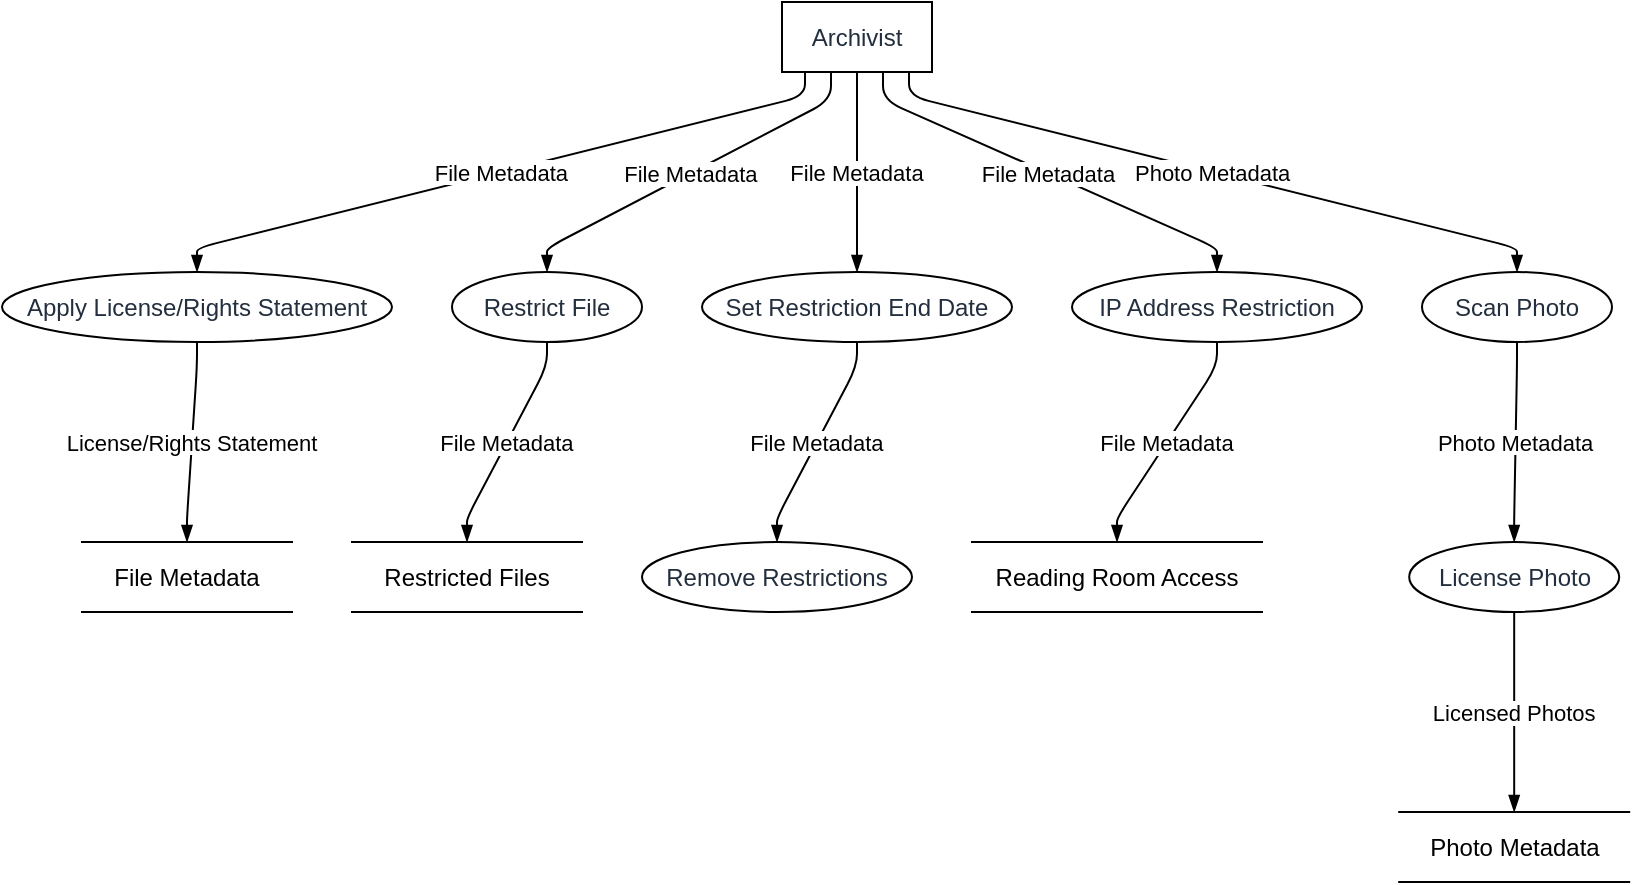 <mxfile version="23.0.2" type="device">
  <diagram name="Page-1" id="g1F8eEEPTAYhTP4J4wMl">
    <mxGraphModel dx="794" dy="511" grid="1" gridSize="10" guides="1" tooltips="1" connect="1" arrows="1" fold="1" page="1" pageScale="1" pageWidth="827" pageHeight="1169" math="0" shadow="0">
      <root>
        <mxCell id="0" />
        <mxCell id="1" parent="0" />
        <UserObject label="Archivist" type="externalEntity" source="" flow="" placeholders="1" id="fQI_x9p7eYYNsyLz7rw0-1">
          <mxCell style="shape=rectangle;whiteSpace=wrap;html=1;fillColor=#ffffff;strokeColor=#000000;align=center;verticalAlign=middle;fontColor=#232F3E;" vertex="1" parent="1">
            <mxGeometry x="390" width="75" height="35" as="geometry" />
          </mxCell>
        </UserObject>
        <UserObject label="Apply License/Rights Statement" type="process" source="1" flow="File Metadata" placeholders="1" id="fQI_x9p7eYYNsyLz7rw0-2">
          <mxCell style="shape=ellipse;perimeter=ellipsePerimeter;whiteSpace=wrap;html=1;fillColor=#ffffff;strokeColor=#000000;align=center;verticalAlign=middle;fontColor=#232F3E;" vertex="1" parent="1">
            <mxGeometry y="135" width="195" height="35" as="geometry" />
          </mxCell>
        </UserObject>
        <UserObject label="File Metadata" type="dataStore" source="2" flow="License/Rights Statement" placeholders="1" id="fQI_x9p7eYYNsyLz7rw0-3">
          <mxCell style="html=1;dashed=0;whiteSpace=wrap;shape=partialRectangle;right=0;left=0;" vertex="1" parent="1">
            <mxGeometry x="40" y="270" width="105" height="35" as="geometry" />
          </mxCell>
        </UserObject>
        <UserObject label="Restrict File" type="process" source="1" flow="File Metadata" placeholders="1" id="fQI_x9p7eYYNsyLz7rw0-4">
          <mxCell style="shape=ellipse;perimeter=ellipsePerimeter;whiteSpace=wrap;html=1;fillColor=#ffffff;strokeColor=#000000;align=center;verticalAlign=middle;fontColor=#232F3E;" vertex="1" parent="1">
            <mxGeometry x="225" y="135" width="95" height="35" as="geometry" />
          </mxCell>
        </UserObject>
        <UserObject label="Restricted Files" type="dataStore" source="4" flow="File Metadata" placeholders="1" id="fQI_x9p7eYYNsyLz7rw0-5">
          <mxCell style="html=1;dashed=0;whiteSpace=wrap;shape=partialRectangle;right=0;left=0;" vertex="1" parent="1">
            <mxGeometry x="175" y="270" width="115" height="35" as="geometry" />
          </mxCell>
        </UserObject>
        <UserObject label="Set Restriction End Date" type="process" source="1" flow="File Metadata" placeholders="1" id="fQI_x9p7eYYNsyLz7rw0-6">
          <mxCell style="shape=ellipse;perimeter=ellipsePerimeter;whiteSpace=wrap;html=1;fillColor=#ffffff;strokeColor=#000000;align=center;verticalAlign=middle;fontColor=#232F3E;" vertex="1" parent="1">
            <mxGeometry x="350" y="135" width="155" height="35" as="geometry" />
          </mxCell>
        </UserObject>
        <UserObject label="Remove Restrictions" type="process" source="6" flow="File Metadata" placeholders="1" id="fQI_x9p7eYYNsyLz7rw0-7">
          <mxCell style="shape=ellipse;perimeter=ellipsePerimeter;whiteSpace=wrap;html=1;fillColor=#ffffff;strokeColor=#000000;align=center;verticalAlign=middle;fontColor=#232F3E;" vertex="1" parent="1">
            <mxGeometry x="320" y="270" width="135" height="35" as="geometry" />
          </mxCell>
        </UserObject>
        <UserObject label="IP Address Restriction" type="process" source="1" flow="File Metadata" placeholders="1" id="fQI_x9p7eYYNsyLz7rw0-8">
          <mxCell style="shape=ellipse;perimeter=ellipsePerimeter;whiteSpace=wrap;html=1;fillColor=#ffffff;strokeColor=#000000;align=center;verticalAlign=middle;fontColor=#232F3E;" vertex="1" parent="1">
            <mxGeometry x="535" y="135" width="145" height="35" as="geometry" />
          </mxCell>
        </UserObject>
        <UserObject label="Reading Room Access" type="dataStore" source="8" flow="File Metadata" placeholders="1" id="fQI_x9p7eYYNsyLz7rw0-9">
          <mxCell style="html=1;dashed=0;whiteSpace=wrap;shape=partialRectangle;right=0;left=0;" vertex="1" parent="1">
            <mxGeometry x="485" y="270" width="145" height="35" as="geometry" />
          </mxCell>
        </UserObject>
        <UserObject label="Scan Photo" type="process" source="1" flow="Photo Metadata" placeholders="1" id="fQI_x9p7eYYNsyLz7rw0-10">
          <mxCell style="shape=ellipse;perimeter=ellipsePerimeter;whiteSpace=wrap;html=1;fillColor=#ffffff;strokeColor=#000000;align=center;verticalAlign=middle;fontColor=#232F3E;" vertex="1" parent="1">
            <mxGeometry x="710" y="135" width="95" height="35" as="geometry" />
          </mxCell>
        </UserObject>
        <UserObject label="License Photo" type="process" source="10" flow="Photo Metadata" placeholders="1" id="fQI_x9p7eYYNsyLz7rw0-11">
          <mxCell style="shape=ellipse;perimeter=ellipsePerimeter;whiteSpace=wrap;html=1;fillColor=#ffffff;strokeColor=#000000;align=center;verticalAlign=middle;fontColor=#232F3E;" vertex="1" parent="1">
            <mxGeometry x="703.594" y="270" width="105" height="35" as="geometry" />
          </mxCell>
        </UserObject>
        <UserObject label="Photo Metadata" type="dataStore" source="11" flow="Licensed Photos" placeholders="1" id="fQI_x9p7eYYNsyLz7rw0-12">
          <mxCell style="html=1;dashed=0;whiteSpace=wrap;shape=partialRectangle;right=0;left=0;" vertex="1" parent="1">
            <mxGeometry x="698.594" y="405" width="115" height="35" as="geometry" />
          </mxCell>
        </UserObject>
        <mxCell id="fQI_x9p7eYYNsyLz7rw0-13" value="File Metadata" style="endArrow=blockThin;endFill=1;fontSize=11;orthogonal=1;noEdgeStyle=1;" edge="1" parent="1" source="fQI_x9p7eYYNsyLz7rw0-1" target="fQI_x9p7eYYNsyLz7rw0-2">
          <mxGeometry relative="1" as="geometry">
            <Array as="points">
              <mxPoint x="401.5" y="47" />
              <mxPoint x="97.5" y="123" />
            </Array>
          </mxGeometry>
        </mxCell>
        <mxCell id="fQI_x9p7eYYNsyLz7rw0-14" value="License/Rights Statement" style="endArrow=blockThin;endFill=1;fontSize=11;orthogonal=1;noEdgeStyle=1;" edge="1" parent="1" source="fQI_x9p7eYYNsyLz7rw0-2" target="fQI_x9p7eYYNsyLz7rw0-3">
          <mxGeometry relative="1" as="geometry">
            <Array as="points">
              <mxPoint x="97.5" y="182" />
              <mxPoint x="92.5" y="258" />
            </Array>
          </mxGeometry>
        </mxCell>
        <mxCell id="fQI_x9p7eYYNsyLz7rw0-15" value="File Metadata" style="endArrow=blockThin;endFill=1;fontSize=11;orthogonal=1;noEdgeStyle=1;" edge="1" parent="1" source="fQI_x9p7eYYNsyLz7rw0-1" target="fQI_x9p7eYYNsyLz7rw0-4">
          <mxGeometry relative="1" as="geometry">
            <Array as="points">
              <mxPoint x="414.5" y="49" />
              <mxPoint x="272.5" y="123" />
            </Array>
          </mxGeometry>
        </mxCell>
        <mxCell id="fQI_x9p7eYYNsyLz7rw0-16" value="File Metadata" style="endArrow=blockThin;endFill=1;fontSize=11;orthogonal=1;noEdgeStyle=1;" edge="1" parent="1" source="fQI_x9p7eYYNsyLz7rw0-4" target="fQI_x9p7eYYNsyLz7rw0-5">
          <mxGeometry relative="1" as="geometry">
            <Array as="points">
              <mxPoint x="272.5" y="182" />
              <mxPoint x="232.5" y="258" />
            </Array>
          </mxGeometry>
        </mxCell>
        <mxCell id="fQI_x9p7eYYNsyLz7rw0-17" value="File Metadata" style="endArrow=blockThin;endFill=1;fontSize=11;orthogonal=1;noEdgeStyle=1;" edge="1" parent="1" source="fQI_x9p7eYYNsyLz7rw0-1" target="fQI_x9p7eYYNsyLz7rw0-6">
          <mxGeometry relative="1" as="geometry">
            <Array as="points">
              <mxPoint x="427.5" y="51" />
              <mxPoint x="427.5" y="123" />
            </Array>
          </mxGeometry>
        </mxCell>
        <mxCell id="fQI_x9p7eYYNsyLz7rw0-18" value="File Metadata" style="endArrow=blockThin;endFill=1;fontSize=11;orthogonal=1;noEdgeStyle=1;" edge="1" parent="1" source="fQI_x9p7eYYNsyLz7rw0-6" target="fQI_x9p7eYYNsyLz7rw0-7">
          <mxGeometry relative="1" as="geometry">
            <Array as="points">
              <mxPoint x="427.5" y="182" />
              <mxPoint x="387.5" y="258" />
            </Array>
          </mxGeometry>
        </mxCell>
        <mxCell id="fQI_x9p7eYYNsyLz7rw0-19" value="File Metadata" style="endArrow=blockThin;endFill=1;fontSize=11;orthogonal=1;noEdgeStyle=1;" edge="1" parent="1" source="fQI_x9p7eYYNsyLz7rw0-1" target="fQI_x9p7eYYNsyLz7rw0-8">
          <mxGeometry relative="1" as="geometry">
            <Array as="points">
              <mxPoint x="440.5" y="49" />
              <mxPoint x="607.5" y="123" />
            </Array>
          </mxGeometry>
        </mxCell>
        <mxCell id="fQI_x9p7eYYNsyLz7rw0-20" value="File Metadata" style="endArrow=blockThin;endFill=1;fontSize=11;orthogonal=1;noEdgeStyle=1;" edge="1" parent="1" source="fQI_x9p7eYYNsyLz7rw0-8" target="fQI_x9p7eYYNsyLz7rw0-9">
          <mxGeometry relative="1" as="geometry">
            <Array as="points">
              <mxPoint x="607.5" y="182" />
              <mxPoint x="557.5" y="258" />
            </Array>
          </mxGeometry>
        </mxCell>
        <mxCell id="fQI_x9p7eYYNsyLz7rw0-21" value="Photo Metadata" style="endArrow=blockThin;endFill=1;fontSize=11;orthogonal=1;noEdgeStyle=1;" edge="1" parent="1" source="fQI_x9p7eYYNsyLz7rw0-1" target="fQI_x9p7eYYNsyLz7rw0-10">
          <mxGeometry relative="1" as="geometry">
            <Array as="points">
              <mxPoint x="453.5" y="47" />
              <mxPoint x="757.5" y="123" />
            </Array>
          </mxGeometry>
        </mxCell>
        <mxCell id="fQI_x9p7eYYNsyLz7rw0-22" value="Photo Metadata" style="endArrow=blockThin;endFill=1;fontSize=11;orthogonal=1;noEdgeStyle=1;" edge="1" parent="1" source="fQI_x9p7eYYNsyLz7rw0-10" target="fQI_x9p7eYYNsyLz7rw0-11">
          <mxGeometry relative="1" as="geometry">
            <Array as="points">
              <mxPoint x="757.5" y="182" />
              <mxPoint x="756.094" y="258" />
            </Array>
          </mxGeometry>
        </mxCell>
        <mxCell id="fQI_x9p7eYYNsyLz7rw0-23" value="Licensed Photos" style="endArrow=blockThin;endFill=1;fontSize=11;orthogonal=1;noEdgeStyle=1;" edge="1" parent="1" source="fQI_x9p7eYYNsyLz7rw0-11" target="fQI_x9p7eYYNsyLz7rw0-12">
          <mxGeometry relative="1" as="geometry">
            <Array as="points">
              <mxPoint x="756.094" y="317" />
              <mxPoint x="756.094" y="393" />
            </Array>
          </mxGeometry>
        </mxCell>
      </root>
    </mxGraphModel>
  </diagram>
</mxfile>
